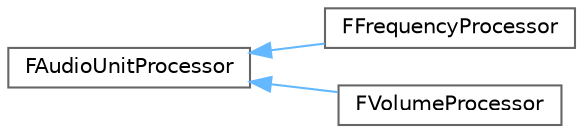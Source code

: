 digraph "Graphical Class Hierarchy"
{
 // INTERACTIVE_SVG=YES
 // LATEX_PDF_SIZE
  bgcolor="transparent";
  edge [fontname=Helvetica,fontsize=10,labelfontname=Helvetica,labelfontsize=10];
  node [fontname=Helvetica,fontsize=10,shape=box,height=0.2,width=0.4];
  rankdir="LR";
  Node0 [id="Node000000",label="FAudioUnitProcessor",height=0.2,width=0.4,color="grey40", fillcolor="white", style="filled",URL="$d2/d5e/structFAudioUnitProcessor.html",tooltip="Processor to allow output and display of different Audio Units."];
  Node0 -> Node1 [id="edge3406_Node000000_Node000001",dir="back",color="steelblue1",style="solid",tooltip=" "];
  Node1 [id="Node000001",label="FFrequencyProcessor",height=0.2,width=0.4,color="grey40", fillcolor="white", style="filled",URL="$d9/de3/structFFrequencyProcessor.html",tooltip=" "];
  Node0 -> Node2 [id="edge3407_Node000000_Node000002",dir="back",color="steelblue1",style="solid",tooltip=" "];
  Node2 [id="Node000002",label="FVolumeProcessor",height=0.2,width=0.4,color="grey40", fillcolor="white", style="filled",URL="$d7/d46/structFVolumeProcessor.html",tooltip=" "];
}
